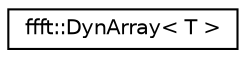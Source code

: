 digraph "Graphical Class Hierarchy"
{
  edge [fontname="Helvetica",fontsize="10",labelfontname="Helvetica",labelfontsize="10"];
  node [fontname="Helvetica",fontsize="10",shape=record];
  rankdir="LR";
  Node0 [label="ffft::DynArray\< T \>",height=0.2,width=0.4,color="black", fillcolor="white", style="filled",URL="$classffft_1_1DynArray.html"];
}
